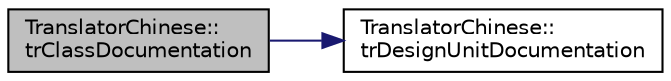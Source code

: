 digraph "TranslatorChinese::trClassDocumentation"
{
 // LATEX_PDF_SIZE
  edge [fontname="Helvetica",fontsize="10",labelfontname="Helvetica",labelfontsize="10"];
  node [fontname="Helvetica",fontsize="10",shape=record];
  rankdir="LR";
  Node1 [label="TranslatorChinese::\ltrClassDocumentation",height=0.2,width=0.4,color="black", fillcolor="grey75", style="filled", fontcolor="black",tooltip=" "];
  Node1 -> Node2 [color="midnightblue",fontsize="10",style="solid",fontname="Helvetica"];
  Node2 [label="TranslatorChinese::\ltrDesignUnitDocumentation",height=0.2,width=0.4,color="black", fillcolor="white", style="filled",URL="$classTranslatorChinese.html#a4528f601a1aeb5f2167f27de072d30aa",tooltip=" "];
}

